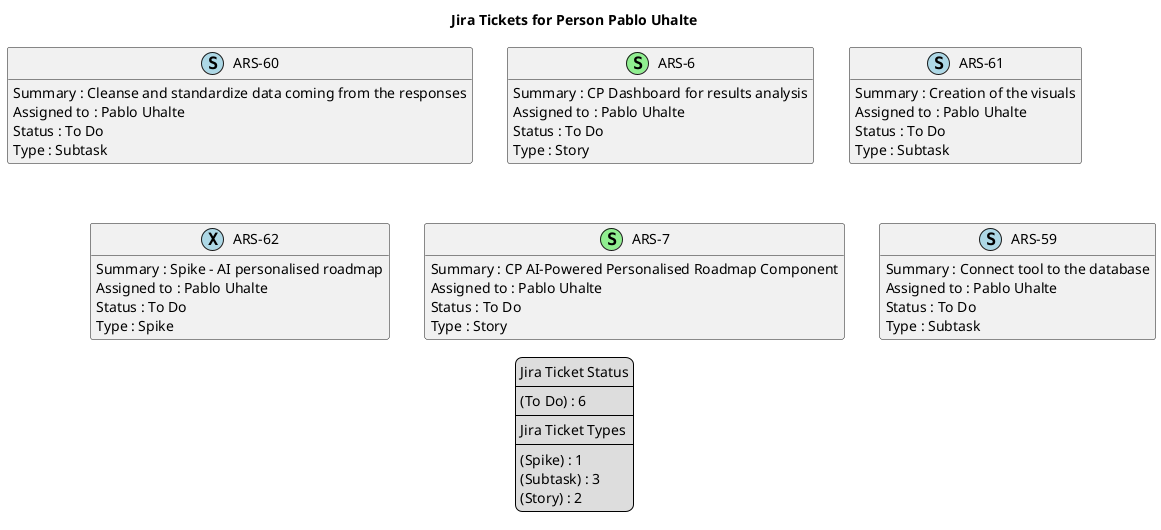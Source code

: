 @startuml
'https://plantuml.com/class-diagram

' GENERATE CLASS DIAGRAM ===========
' Generated at    : Tue May 14 15:35:46 CEST 2024

title Jira Tickets for Person Pablo Uhalte
hide empty members

legend
Jira Ticket Status
----
(To Do) : 6
----
Jira Ticket Types
----
(Spike) : 1
(Subtask) : 3
(Story) : 2
end legend


' Tickets =======
class "ARS-60" << (S,lightblue) >> {
  Summary : Cleanse and standardize data coming from the responses
  Assigned to : Pablo Uhalte
  Status : To Do
  Type : Subtask
}

class "ARS-6" << (S,lightgreen) >> {
  Summary : CP Dashboard for results analysis
  Assigned to : Pablo Uhalte
  Status : To Do
  Type : Story
}

class "ARS-61" << (S,lightblue) >> {
  Summary : Creation of the visuals
  Assigned to : Pablo Uhalte
  Status : To Do
  Type : Subtask
}

class "ARS-62" << (X,lightblue) >> {
  Summary : Spike - AI personalised roadmap
  Assigned to : Pablo Uhalte
  Status : To Do
  Type : Spike
}

class "ARS-7" << (S,lightgreen) >> {
  Summary : CP AI-Powered Personalised Roadmap Component
  Assigned to : Pablo Uhalte
  Status : To Do
  Type : Story
}

class "ARS-59" << (S,lightblue) >> {
  Summary : Connect tool to the database 
  Assigned to : Pablo Uhalte
  Status : To Do
  Type : Subtask
}



' Links =======


@enduml
